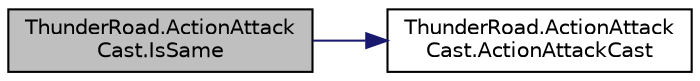 digraph "ThunderRoad.ActionAttackCast.IsSame"
{
 // LATEX_PDF_SIZE
  edge [fontname="Helvetica",fontsize="10",labelfontname="Helvetica",labelfontsize="10"];
  node [fontname="Helvetica",fontsize="10",shape=record];
  rankdir="LR";
  Node1 [label="ThunderRoad.ActionAttack\lCast.IsSame",height=0.2,width=0.4,color="black", fillcolor="grey75", style="filled", fontcolor="black",tooltip="Determines whether the specified other action is same."];
  Node1 -> Node2 [color="midnightblue",fontsize="10",style="solid",fontname="Helvetica"];
  Node2 [label="ThunderRoad.ActionAttack\lCast.ActionAttackCast",height=0.2,width=0.4,color="black", fillcolor="white", style="filled",URL="$class_thunder_road_1_1_action_attack_cast.html#afb03bdc4d26c00c8468fe494e9b7da25",tooltip="Initializes a new instance of the ActionAttackCast class."];
}
